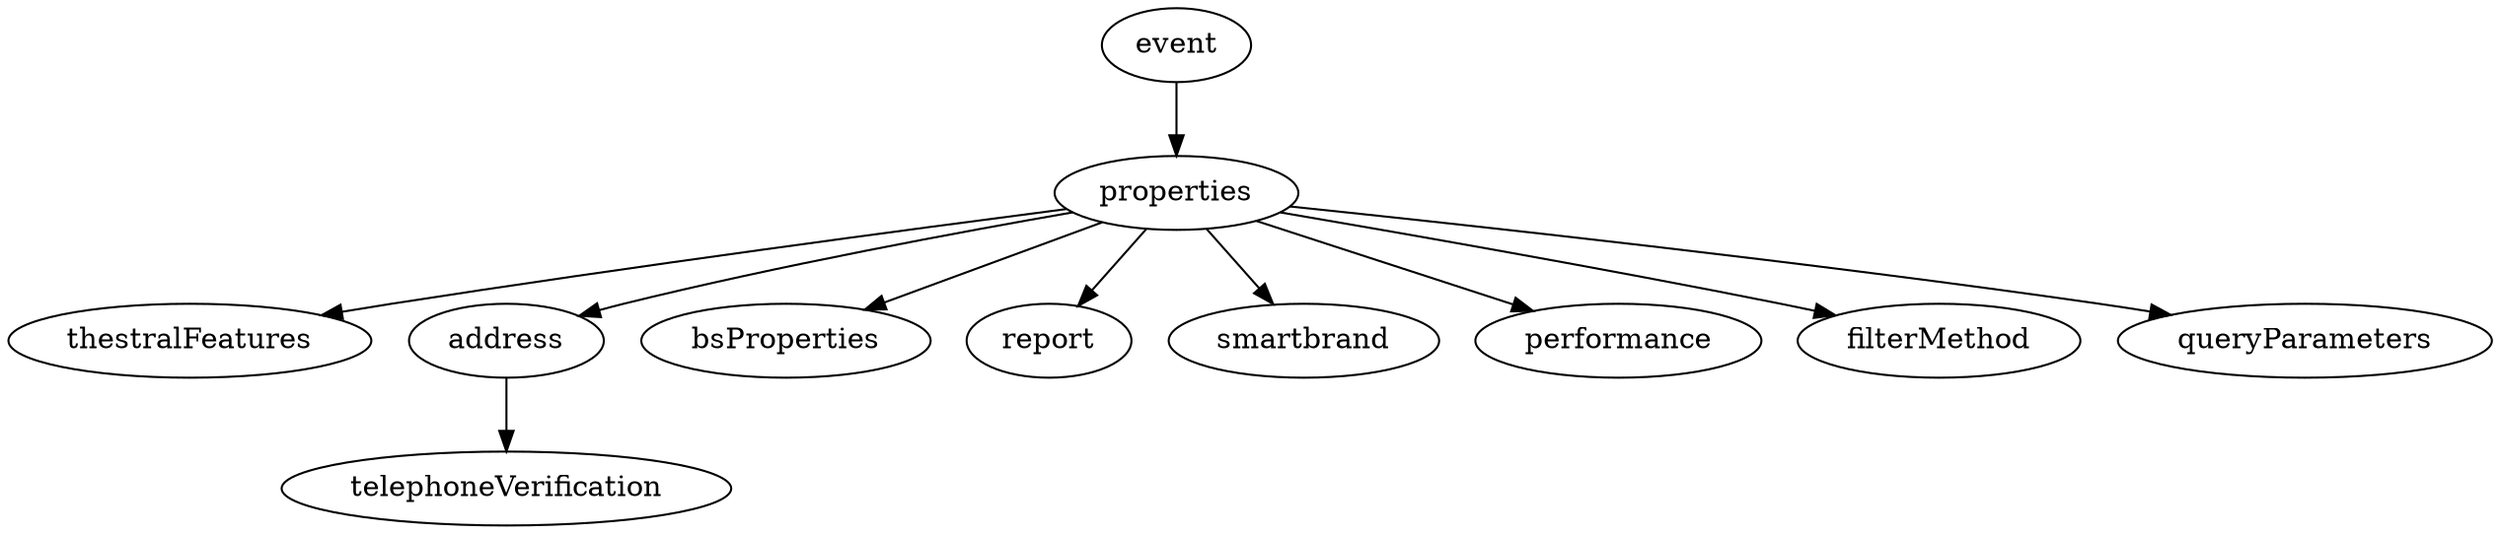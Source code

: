 strict digraph tree {
    properties -> thestralFeatures;
    properties -> address;
    properties -> bsProperties;
    properties -> report;
    properties -> smartbrand;
    address -> telephoneVerification;
    properties -> performance;
    event -> properties;
    properties -> filterMethod;
    properties -> queryParameters;
}